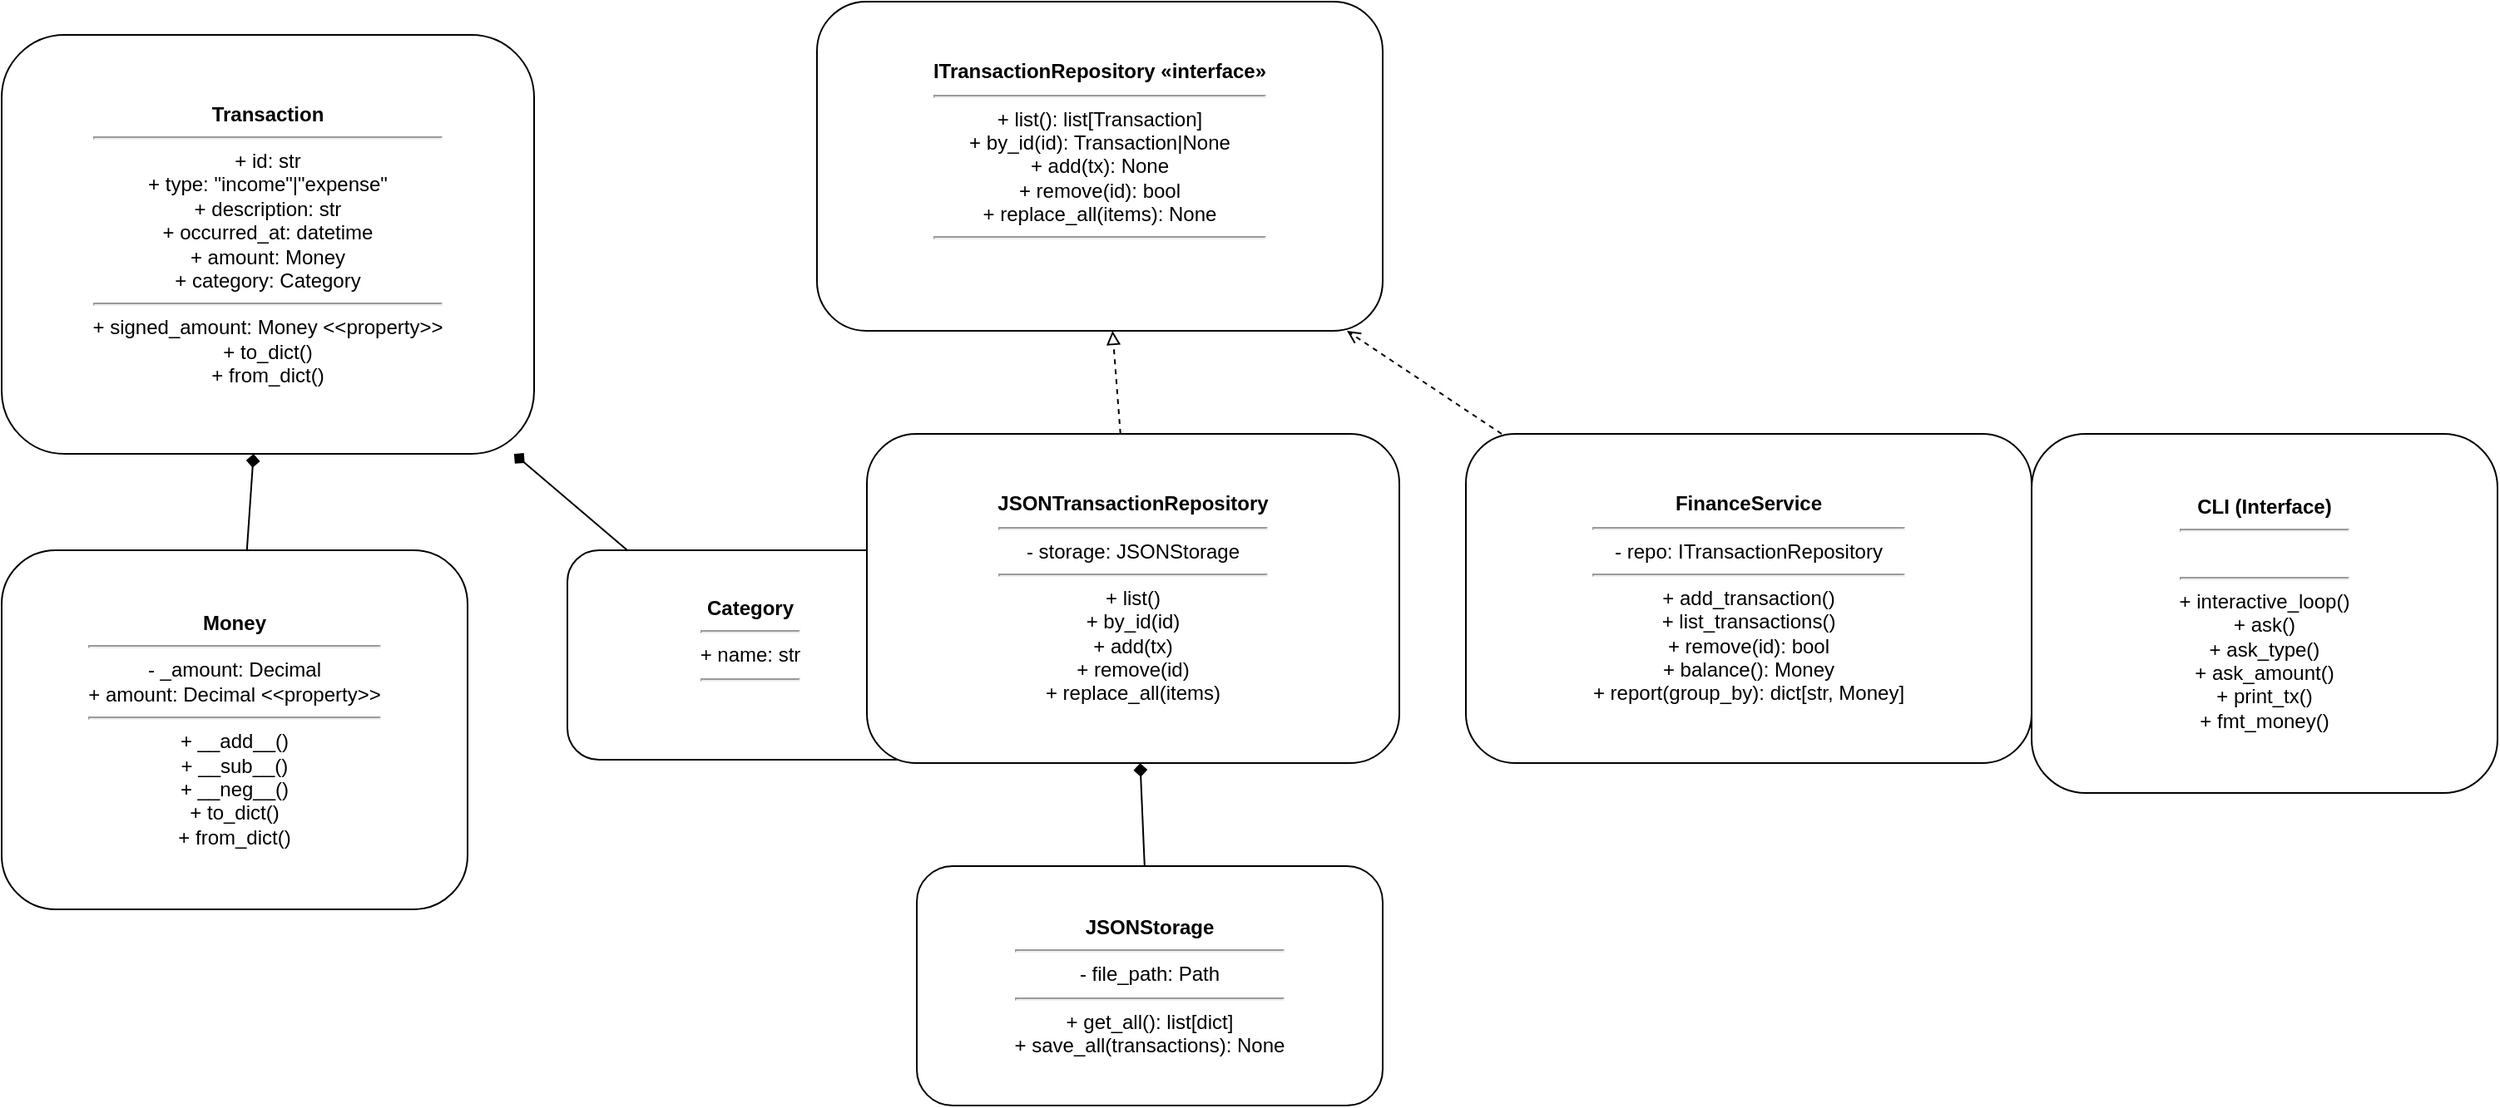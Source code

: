 <?xml version="1.0" ?>
<mxfile>
  <diagram name="Finance Control - UML (Light)">
    <mxGraphModel dx="1434" dy="755" grid="1" gridSize="10" guides="1" tooltips="1" connect="1" arrows="1" fold="1" page="1" pageScale="1" pageWidth="1400" pageHeight="900" math="0" shadow="0">
      <root>
        <mxCell id="0"/>
        <mxCell id="1" parent="0"/>
        <mxCell id="Transaction" value="&lt;b&gt;Transaction&lt;/b&gt;&lt;hr&gt;+ id: str&lt;br&gt;+ type: &quot;income&quot;|&quot;expense&quot;&lt;br&gt;+ description: str&lt;br&gt;+ occurred_at: datetime&lt;br&gt;+ amount: Money&lt;br&gt;+ category: Category&lt;hr&gt;+ signed_amount: Money &amp;lt;&amp;lt;property&amp;gt;&amp;gt;&lt;br&gt;+ to_dict()&lt;br&gt;+ from_dict()" style="shape=rectangle;rounded=1;whiteSpace=wrap;html=1;fillColor=#FFFFFF;strokeColor=#000000;fontColor=#000000;" vertex="1" parent="1">
          <mxGeometry x="40" y="60" width="320" height="252" as="geometry"/>
        </mxCell>
        <mxCell id="Money" value="&lt;b&gt;Money&lt;/b&gt;&lt;hr&gt;- _amount: Decimal&lt;br&gt;+ amount: Decimal &amp;lt;&amp;lt;property&amp;gt;&amp;gt;&lt;hr&gt;+ __add__()&lt;br&gt;+ __sub__()&lt;br&gt;+ __neg__()&lt;br&gt;+ to_dict()&lt;br&gt;+ from_dict()" style="shape=rectangle;rounded=1;whiteSpace=wrap;html=1;fillColor=#FFFFFF;strokeColor=#000000;fontColor=#000000;" vertex="1" parent="1">
          <mxGeometry x="40" y="370" width="280" height="216" as="geometry"/>
        </mxCell>
        <mxCell id="Category" value="&lt;b&gt;Category&lt;/b&gt;&lt;hr&gt;+ name: str&lt;hr&gt;&amp;nbsp;" style="shape=rectangle;rounded=1;whiteSpace=wrap;html=1;fillColor=#FFFFFF;strokeColor=#000000;fontColor=#000000;" vertex="1" parent="1">
          <mxGeometry x="380" y="370" width="220" height="126" as="geometry"/>
        </mxCell>
        <mxCell id="IRepo" value="&lt;b&gt;ITransactionRepository «interface»&lt;/b&gt;&lt;hr&gt;+ list(): list[Transaction]&lt;br&gt;+ by_id(id): Transaction|None&lt;br&gt;+ add(tx): None&lt;br&gt;+ remove(id): bool&lt;br&gt;+ replace_all(items): None&lt;hr&gt;&amp;nbsp;" style="shape=rectangle;rounded=1;whiteSpace=wrap;html=1;fillColor=#FFFFFF;strokeColor=#000000;fontColor=#000000;" vertex="1" parent="1">
          <mxGeometry x="530" y="40" width="340" height="198" as="geometry"/>
        </mxCell>
        <mxCell id="JSONRepo" value="&lt;b&gt;JSONTransactionRepository&lt;/b&gt;&lt;hr&gt;- storage: JSONStorage&lt;hr&gt;+ list()&lt;br&gt;+ by_id(id)&lt;br&gt;+ add(tx)&lt;br&gt;+ remove(id)&lt;br&gt;+ replace_all(items)" style="shape=rectangle;rounded=1;whiteSpace=wrap;html=1;fillColor=#FFFFFF;strokeColor=#000000;fontColor=#000000;" vertex="1" parent="1">
          <mxGeometry x="560" y="300" width="320" height="198" as="geometry"/>
        </mxCell>
        <mxCell id="JSONStorage" value="&lt;b&gt;JSONStorage&lt;/b&gt;&lt;hr&gt;- file_path: Path&lt;hr&gt;+ get_all(): list[dict]&lt;br&gt;+ save_all(transactions): None" style="shape=rectangle;rounded=1;whiteSpace=wrap;html=1;fillColor=#FFFFFF;strokeColor=#000000;fontColor=#000000;" vertex="1" parent="1">
          <mxGeometry x="590" y="560" width="280" height="144" as="geometry"/>
        </mxCell>
        <mxCell id="Service" value="&lt;b&gt;FinanceService&lt;/b&gt;&lt;hr&gt;- repo: ITransactionRepository&lt;hr&gt;+ add_transaction()&lt;br&gt;+ list_transactions()&lt;br&gt;+ remove(id): bool&lt;br&gt;+ balance(): Money&lt;br&gt;+ report(group_by): dict[str, Money]" style="shape=rectangle;rounded=1;whiteSpace=wrap;html=1;fillColor=#FFFFFF;strokeColor=#000000;fontColor=#000000;" vertex="1" parent="1">
          <mxGeometry x="920" y="300" width="340" height="198" as="geometry"/>
        </mxCell>
        <mxCell id="CLI" value="&lt;b&gt;CLI (Interface)&lt;/b&gt;&lt;hr&gt;&amp;nbsp;&lt;hr&gt;+ interactive_loop()&lt;br&gt;+ ask()&lt;br&gt;+ ask_type()&lt;br&gt;+ ask_amount()&lt;br&gt;+ print_tx()&lt;br&gt;+ fmt_money()" style="shape=rectangle;rounded=1;whiteSpace=wrap;html=1;fillColor=#FFFFFF;strokeColor=#000000;fontColor=#000000;" vertex="1" parent="1">
          <mxGeometry x="1260" y="300" width="280" height="216" as="geometry"/>
        </mxCell>
        <mxCell id="e1" style="endArrow=none;startArrow=diamond;startFill=1;strokeColor=#000000;" edge="1" parent="1" source="Transaction" target="Money">
          <mxGeometry relative="1" as="geometry"/>
        </mxCell>
        <mxCell id="e2" style="endArrow=none;startArrow=diamond;startFill=1;strokeColor=#000000;" edge="1" parent="1" source="Transaction" target="Category">
          <mxGeometry relative="1" as="geometry"/>
        </mxCell>
        <mxCell id="e3" style="endArrow=none;startArrow=diamond;startFill=1;strokeColor=#000000;" edge="1" parent="1" source="JSONRepo" target="JSONStorage">
          <mxGeometry relative="1" as="geometry"/>
        </mxCell>
        <mxCell id="e4" style="dashed=1;endArrow=block;endFill=0;strokeColor=#000000;" edge="1" parent="1" source="JSONRepo" target="IRepo">
          <mxGeometry relative="1" as="geometry"/>
        </mxCell>
        <mxCell id="e5" style="dashed=1;endArrow=open;endFill=0;strokeColor=#000000;" edge="1" parent="1" source="Service" target="IRepo">
          <mxGeometry relative="1" as="geometry"/>
        </mxCell>
        <mxCell id="e6" style="endArrow=block;endFill=1;strokeColor=#000000;" edge="1" parent="1" source="CLI" target="Service">
          <mxGeometry relative="1" as="geometry"/>
        </mxCell>
      </root>
    </mxGraphModel>
  </diagram>
</mxfile>

